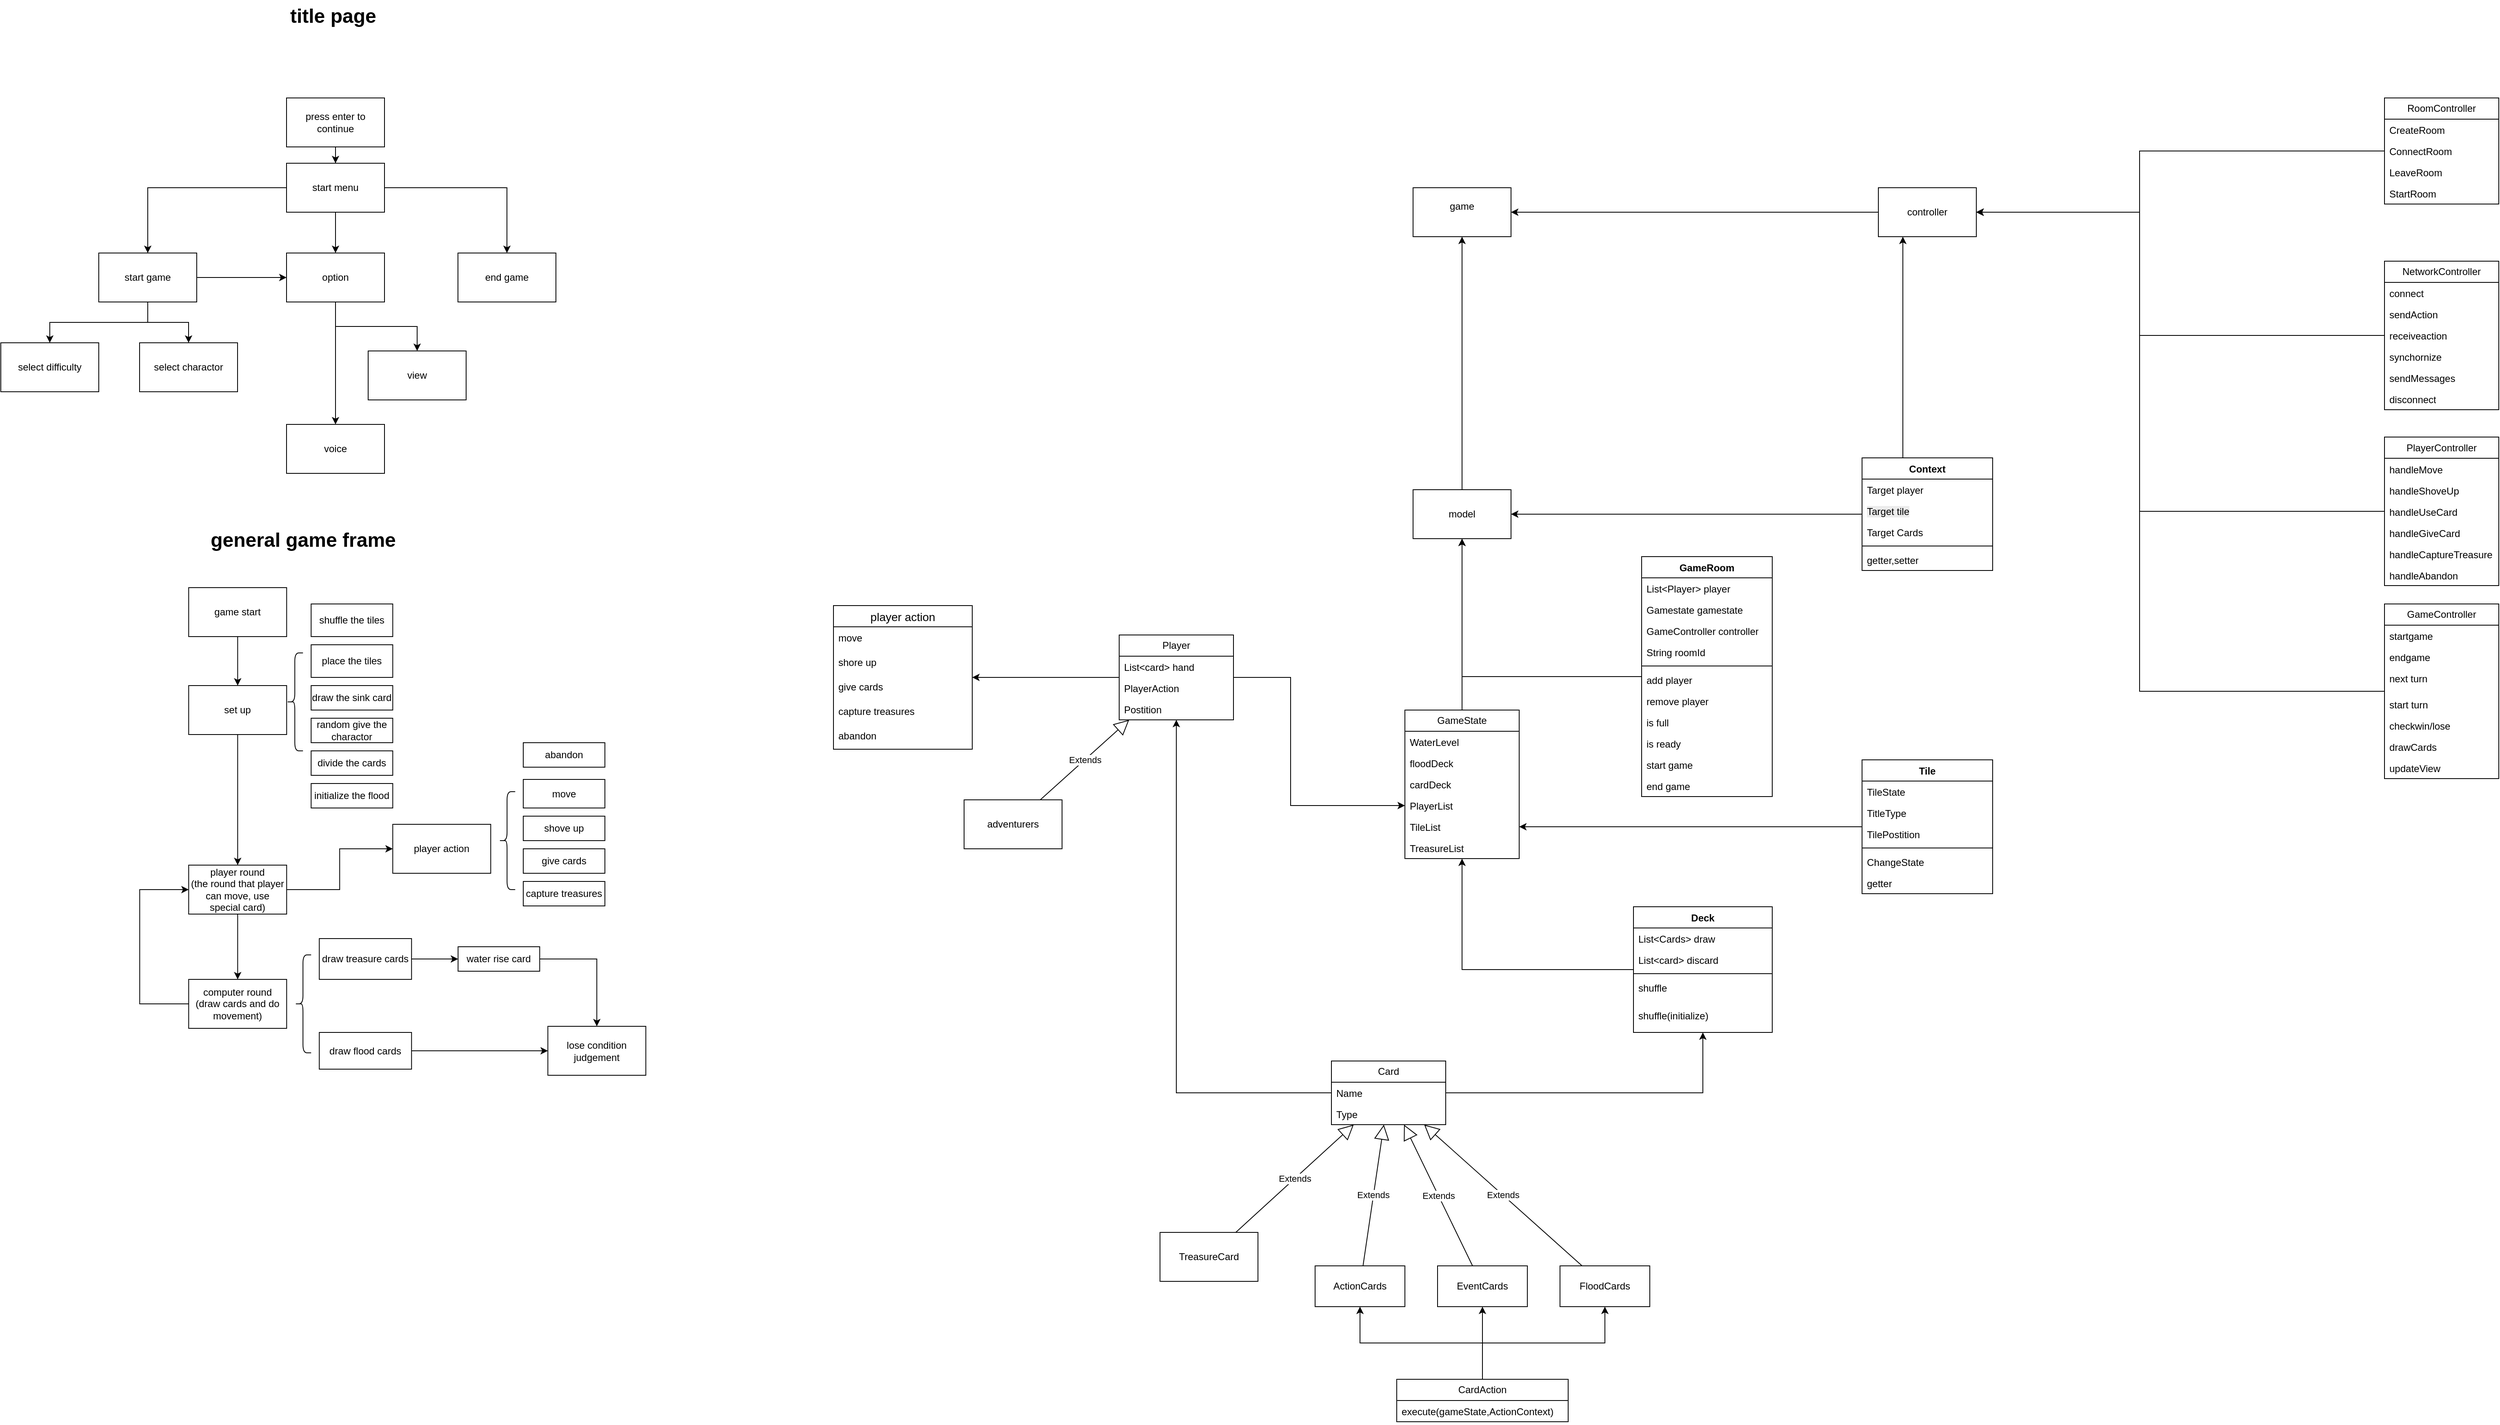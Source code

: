 <mxfile version="26.2.8">
  <diagram name="第 1 页" id="hJObz6MQkuNjEbWugFrw">
    <mxGraphModel dx="2814" dy="1773" grid="1" gridSize="10" guides="1" tooltips="1" connect="1" arrows="1" fold="1" page="1" pageScale="1" pageWidth="827" pageHeight="1169" math="0" shadow="0">
      <root>
        <mxCell id="0" />
        <mxCell id="1" parent="0" />
        <mxCell id="VjPRYB1g1QLdpqp4aKT3-9" value="" style="edgeStyle=orthogonalEdgeStyle;rounded=0;orthogonalLoop=1;jettySize=auto;html=1;" parent="1" source="VjPRYB1g1QLdpqp4aKT3-1" target="VjPRYB1g1QLdpqp4aKT3-8" edge="1">
          <mxGeometry relative="1" as="geometry" />
        </mxCell>
        <mxCell id="VjPRYB1g1QLdpqp4aKT3-1" value="model" style="rounded=0;whiteSpace=wrap;html=1;" parent="1" vertex="1">
          <mxGeometry x="400" y="-20" width="120" height="60" as="geometry" />
        </mxCell>
        <mxCell id="bTGDOJ0MJef6S4-PFqFq-64" style="edgeStyle=orthogonalEdgeStyle;rounded=0;orthogonalLoop=1;jettySize=auto;html=1;" parent="1" source="nJpi2xPGVOCgY6oC-HRX-1" target="VjPRYB1g1QLdpqp4aKT3-1" edge="1">
          <mxGeometry relative="1" as="geometry">
            <mxPoint x="460" y="205" as="sourcePoint" />
          </mxGeometry>
        </mxCell>
        <mxCell id="VjPRYB1g1QLdpqp4aKT3-8" value="&lt;div&gt;game&lt;/div&gt;&lt;div&gt;&lt;br&gt;&lt;/div&gt;" style="whiteSpace=wrap;html=1;rounded=0;" parent="1" vertex="1">
          <mxGeometry x="400" y="-390" width="120" height="60" as="geometry" />
        </mxCell>
        <mxCell id="eDjvxQ4qI4vpgXlW1Nu9-4" value="" style="edgeStyle=orthogonalEdgeStyle;rounded=0;orthogonalLoop=1;jettySize=auto;html=1;" parent="1" source="eDjvxQ4qI4vpgXlW1Nu9-2" target="eDjvxQ4qI4vpgXlW1Nu9-3" edge="1">
          <mxGeometry relative="1" as="geometry" />
        </mxCell>
        <mxCell id="eDjvxQ4qI4vpgXlW1Nu9-6" value="" style="edgeStyle=orthogonalEdgeStyle;rounded=0;orthogonalLoop=1;jettySize=auto;html=1;" parent="1" source="eDjvxQ4qI4vpgXlW1Nu9-2" target="eDjvxQ4qI4vpgXlW1Nu9-5" edge="1">
          <mxGeometry relative="1" as="geometry" />
        </mxCell>
        <mxCell id="eDjvxQ4qI4vpgXlW1Nu9-8" value="" style="edgeStyle=orthogonalEdgeStyle;rounded=0;orthogonalLoop=1;jettySize=auto;html=1;" parent="1" source="eDjvxQ4qI4vpgXlW1Nu9-2" target="eDjvxQ4qI4vpgXlW1Nu9-7" edge="1">
          <mxGeometry relative="1" as="geometry" />
        </mxCell>
        <mxCell id="eDjvxQ4qI4vpgXlW1Nu9-2" value="start menu" style="rounded=0;whiteSpace=wrap;html=1;" parent="1" vertex="1">
          <mxGeometry x="-980.0" y="-420" width="120" height="60" as="geometry" />
        </mxCell>
        <mxCell id="eDjvxQ4qI4vpgXlW1Nu9-10" value="" style="edgeStyle=orthogonalEdgeStyle;rounded=0;orthogonalLoop=1;jettySize=auto;html=1;" parent="1" source="eDjvxQ4qI4vpgXlW1Nu9-3" target="eDjvxQ4qI4vpgXlW1Nu9-9" edge="1">
          <mxGeometry relative="1" as="geometry" />
        </mxCell>
        <mxCell id="eDjvxQ4qI4vpgXlW1Nu9-12" value="" style="edgeStyle=orthogonalEdgeStyle;rounded=0;orthogonalLoop=1;jettySize=auto;html=1;" parent="1" source="eDjvxQ4qI4vpgXlW1Nu9-3" target="eDjvxQ4qI4vpgXlW1Nu9-5" edge="1">
          <mxGeometry relative="1" as="geometry" />
        </mxCell>
        <mxCell id="eDjvxQ4qI4vpgXlW1Nu9-14" value="" style="edgeStyle=orthogonalEdgeStyle;rounded=0;orthogonalLoop=1;jettySize=auto;html=1;" parent="1" source="eDjvxQ4qI4vpgXlW1Nu9-3" target="eDjvxQ4qI4vpgXlW1Nu9-13" edge="1">
          <mxGeometry relative="1" as="geometry" />
        </mxCell>
        <mxCell id="eDjvxQ4qI4vpgXlW1Nu9-3" value="start game" style="whiteSpace=wrap;html=1;rounded=0;" parent="1" vertex="1">
          <mxGeometry x="-1210" y="-310" width="120" height="60" as="geometry" />
        </mxCell>
        <mxCell id="eDjvxQ4qI4vpgXlW1Nu9-16" value="" style="edgeStyle=orthogonalEdgeStyle;rounded=0;orthogonalLoop=1;jettySize=auto;html=1;" parent="1" source="eDjvxQ4qI4vpgXlW1Nu9-5" target="eDjvxQ4qI4vpgXlW1Nu9-15" edge="1">
          <mxGeometry relative="1" as="geometry" />
        </mxCell>
        <mxCell id="eDjvxQ4qI4vpgXlW1Nu9-18" style="edgeStyle=orthogonalEdgeStyle;rounded=0;orthogonalLoop=1;jettySize=auto;html=1;" parent="1" source="eDjvxQ4qI4vpgXlW1Nu9-5" target="eDjvxQ4qI4vpgXlW1Nu9-17" edge="1">
          <mxGeometry relative="1" as="geometry" />
        </mxCell>
        <mxCell id="eDjvxQ4qI4vpgXlW1Nu9-5" value="option" style="whiteSpace=wrap;html=1;rounded=0;" parent="1" vertex="1">
          <mxGeometry x="-980.0" y="-310" width="120" height="60" as="geometry" />
        </mxCell>
        <mxCell id="eDjvxQ4qI4vpgXlW1Nu9-7" value="end game" style="whiteSpace=wrap;html=1;rounded=0;" parent="1" vertex="1">
          <mxGeometry x="-770.0" y="-310" width="120" height="60" as="geometry" />
        </mxCell>
        <mxCell id="eDjvxQ4qI4vpgXlW1Nu9-9" value="select difficulty" style="whiteSpace=wrap;html=1;rounded=0;" parent="1" vertex="1">
          <mxGeometry x="-1330" y="-200" width="120" height="60" as="geometry" />
        </mxCell>
        <mxCell id="eDjvxQ4qI4vpgXlW1Nu9-13" value="select charactor" style="whiteSpace=wrap;html=1;rounded=0;" parent="1" vertex="1">
          <mxGeometry x="-1160" y="-200" width="120" height="60" as="geometry" />
        </mxCell>
        <mxCell id="eDjvxQ4qI4vpgXlW1Nu9-15" value="view" style="whiteSpace=wrap;html=1;rounded=0;" parent="1" vertex="1">
          <mxGeometry x="-880.0" y="-190" width="120" height="60" as="geometry" />
        </mxCell>
        <mxCell id="eDjvxQ4qI4vpgXlW1Nu9-17" value="voice" style="rounded=0;whiteSpace=wrap;html=1;" parent="1" vertex="1">
          <mxGeometry x="-980.0" y="-100" width="120" height="60" as="geometry" />
        </mxCell>
        <mxCell id="eDjvxQ4qI4vpgXlW1Nu9-20" style="edgeStyle=orthogonalEdgeStyle;rounded=0;orthogonalLoop=1;jettySize=auto;html=1;" parent="1" source="eDjvxQ4qI4vpgXlW1Nu9-19" target="eDjvxQ4qI4vpgXlW1Nu9-2" edge="1">
          <mxGeometry relative="1" as="geometry" />
        </mxCell>
        <mxCell id="eDjvxQ4qI4vpgXlW1Nu9-19" value="press enter to continue" style="rounded=0;whiteSpace=wrap;html=1;" parent="1" vertex="1">
          <mxGeometry x="-980.0" y="-500" width="120" height="60" as="geometry" />
        </mxCell>
        <mxCell id="Dl-SQO9RMqr-6nA1L3A8-8" value="" style="edgeStyle=orthogonalEdgeStyle;rounded=0;orthogonalLoop=1;jettySize=auto;html=1;" parent="1" source="Dl-SQO9RMqr-6nA1L3A8-1" target="Dl-SQO9RMqr-6nA1L3A8-7" edge="1">
          <mxGeometry relative="1" as="geometry" />
        </mxCell>
        <mxCell id="Dl-SQO9RMqr-6nA1L3A8-1" value="game start" style="rounded=0;whiteSpace=wrap;html=1;" parent="1" vertex="1">
          <mxGeometry x="-1099.86" y="100" width="120" height="60" as="geometry" />
        </mxCell>
        <mxCell id="bTGDOJ0MJef6S4-PFqFq-3" value="" style="edgeStyle=orthogonalEdgeStyle;rounded=0;orthogonalLoop=1;jettySize=auto;html=1;" parent="1" source="Dl-SQO9RMqr-6nA1L3A8-7" target="bTGDOJ0MJef6S4-PFqFq-2" edge="1">
          <mxGeometry relative="1" as="geometry" />
        </mxCell>
        <mxCell id="Dl-SQO9RMqr-6nA1L3A8-7" value="set up" style="whiteSpace=wrap;html=1;rounded=0;" parent="1" vertex="1">
          <mxGeometry x="-1099.86" y="220" width="120" height="60" as="geometry" />
        </mxCell>
        <mxCell id="Dl-SQO9RMqr-6nA1L3A8-14" value="shuffle the tiles" style="rounded=0;whiteSpace=wrap;html=1;" parent="1" vertex="1">
          <mxGeometry x="-949.86" y="120" width="100" height="40" as="geometry" />
        </mxCell>
        <mxCell id="Dl-SQO9RMqr-6nA1L3A8-24" value="" style="shape=curlyBracket;whiteSpace=wrap;html=1;rounded=1;labelPosition=left;verticalLabelPosition=middle;align=right;verticalAlign=middle;" parent="1" vertex="1">
          <mxGeometry x="-979.86" y="180" width="20" height="120" as="geometry" />
        </mxCell>
        <mxCell id="Dl-SQO9RMqr-6nA1L3A8-25" value="place the tiles" style="rounded=0;whiteSpace=wrap;html=1;" parent="1" vertex="1">
          <mxGeometry x="-949.86" y="170" width="100" height="40" as="geometry" />
        </mxCell>
        <mxCell id="Dl-SQO9RMqr-6nA1L3A8-26" value="initialize the flood" style="rounded=0;whiteSpace=wrap;html=1;" parent="1" vertex="1">
          <mxGeometry x="-949.86" y="340" width="100" height="30" as="geometry" />
        </mxCell>
        <mxCell id="Dl-SQO9RMqr-6nA1L3A8-27" value="divide the cards" style="rounded=0;whiteSpace=wrap;html=1;" parent="1" vertex="1">
          <mxGeometry x="-949.86" y="300" width="100" height="30" as="geometry" />
        </mxCell>
        <mxCell id="Dl-SQO9RMqr-6nA1L3A8-28" value="draw the sink card" style="rounded=0;whiteSpace=wrap;html=1;" parent="1" vertex="1">
          <mxGeometry x="-949.86" y="220" width="100" height="30" as="geometry" />
        </mxCell>
        <mxCell id="Dl-SQO9RMqr-6nA1L3A8-30" value="random give the charactor" style="rounded=0;whiteSpace=wrap;html=1;" parent="1" vertex="1">
          <mxGeometry x="-949.86" y="260" width="100" height="30" as="geometry" />
        </mxCell>
        <mxCell id="bTGDOJ0MJef6S4-PFqFq-1" value="lose condition judgement" style="rounded=0;whiteSpace=wrap;html=1;" parent="1" vertex="1">
          <mxGeometry x="-659.86" y="637.5" width="120" height="60" as="geometry" />
        </mxCell>
        <mxCell id="bTGDOJ0MJef6S4-PFqFq-8" value="" style="edgeStyle=orthogonalEdgeStyle;rounded=0;orthogonalLoop=1;jettySize=auto;html=1;" parent="1" source="bTGDOJ0MJef6S4-PFqFq-2" target="bTGDOJ0MJef6S4-PFqFq-7" edge="1">
          <mxGeometry relative="1" as="geometry" />
        </mxCell>
        <mxCell id="bTGDOJ0MJef6S4-PFqFq-10" value="" style="edgeStyle=orthogonalEdgeStyle;rounded=0;orthogonalLoop=1;jettySize=auto;html=1;" parent="1" source="bTGDOJ0MJef6S4-PFqFq-2" target="bTGDOJ0MJef6S4-PFqFq-9" edge="1">
          <mxGeometry relative="1" as="geometry" />
        </mxCell>
        <mxCell id="bTGDOJ0MJef6S4-PFqFq-2" value="player round&lt;div&gt;(the round that player can move, use special card)&lt;/div&gt;" style="whiteSpace=wrap;html=1;rounded=0;" parent="1" vertex="1">
          <mxGeometry x="-1099.86" y="440" width="120" height="60" as="geometry" />
        </mxCell>
        <mxCell id="bTGDOJ0MJef6S4-PFqFq-7" value="player action" style="whiteSpace=wrap;html=1;rounded=0;" parent="1" vertex="1">
          <mxGeometry x="-849.86" y="390" width="120" height="60" as="geometry" />
        </mxCell>
        <mxCell id="bTGDOJ0MJef6S4-PFqFq-22" style="edgeStyle=orthogonalEdgeStyle;rounded=0;orthogonalLoop=1;jettySize=auto;html=1;entryX=0;entryY=0.5;entryDx=0;entryDy=0;" parent="1" source="bTGDOJ0MJef6S4-PFqFq-9" target="bTGDOJ0MJef6S4-PFqFq-2" edge="1">
          <mxGeometry relative="1" as="geometry">
            <Array as="points">
              <mxPoint x="-1159.86" y="610" />
              <mxPoint x="-1159.86" y="470" />
            </Array>
          </mxGeometry>
        </mxCell>
        <mxCell id="bTGDOJ0MJef6S4-PFqFq-9" value="computer round&lt;div&gt;(draw cards and do movement)&lt;/div&gt;" style="whiteSpace=wrap;html=1;rounded=0;" parent="1" vertex="1">
          <mxGeometry x="-1099.86" y="580" width="120" height="60" as="geometry" />
        </mxCell>
        <mxCell id="bTGDOJ0MJef6S4-PFqFq-13" value="" style="shape=curlyBracket;whiteSpace=wrap;html=1;rounded=1;labelPosition=left;verticalLabelPosition=middle;align=right;verticalAlign=middle;" parent="1" vertex="1">
          <mxGeometry x="-969.86" y="550" width="20" height="120" as="geometry" />
        </mxCell>
        <mxCell id="bTGDOJ0MJef6S4-PFqFq-18" style="edgeStyle=orthogonalEdgeStyle;rounded=0;orthogonalLoop=1;jettySize=auto;html=1;" parent="1" source="bTGDOJ0MJef6S4-PFqFq-14" target="bTGDOJ0MJef6S4-PFqFq-17" edge="1">
          <mxGeometry relative="1" as="geometry" />
        </mxCell>
        <mxCell id="bTGDOJ0MJef6S4-PFqFq-14" value="draw treasure cards" style="rounded=0;whiteSpace=wrap;html=1;" parent="1" vertex="1">
          <mxGeometry x="-939.86" y="530" width="113" height="50" as="geometry" />
        </mxCell>
        <mxCell id="bTGDOJ0MJef6S4-PFqFq-16" style="edgeStyle=orthogonalEdgeStyle;rounded=0;orthogonalLoop=1;jettySize=auto;html=1;" parent="1" source="bTGDOJ0MJef6S4-PFqFq-15" target="bTGDOJ0MJef6S4-PFqFq-1" edge="1">
          <mxGeometry relative="1" as="geometry" />
        </mxCell>
        <mxCell id="bTGDOJ0MJef6S4-PFqFq-15" value="draw flood cards" style="rounded=0;whiteSpace=wrap;html=1;" parent="1" vertex="1">
          <mxGeometry x="-939.86" y="645" width="113" height="45" as="geometry" />
        </mxCell>
        <mxCell id="bTGDOJ0MJef6S4-PFqFq-19" style="edgeStyle=orthogonalEdgeStyle;rounded=0;orthogonalLoop=1;jettySize=auto;html=1;" parent="1" source="bTGDOJ0MJef6S4-PFqFq-17" target="bTGDOJ0MJef6S4-PFqFq-1" edge="1">
          <mxGeometry relative="1" as="geometry" />
        </mxCell>
        <mxCell id="bTGDOJ0MJef6S4-PFqFq-17" value="water rise card" style="rounded=0;whiteSpace=wrap;html=1;" parent="1" vertex="1">
          <mxGeometry x="-769.86" y="540" width="100" height="30" as="geometry" />
        </mxCell>
        <mxCell id="bTGDOJ0MJef6S4-PFqFq-23" value="" style="shape=curlyBracket;whiteSpace=wrap;html=1;rounded=1;labelPosition=left;verticalLabelPosition=middle;align=right;verticalAlign=middle;" parent="1" vertex="1">
          <mxGeometry x="-719.86" y="350" width="20" height="120" as="geometry" />
        </mxCell>
        <mxCell id="bTGDOJ0MJef6S4-PFqFq-24" value="move" style="rounded=0;whiteSpace=wrap;html=1;" parent="1" vertex="1">
          <mxGeometry x="-690" y="335" width="100" height="35" as="geometry" />
        </mxCell>
        <mxCell id="bTGDOJ0MJef6S4-PFqFq-25" value="shove up" style="rounded=0;whiteSpace=wrap;html=1;" parent="1" vertex="1">
          <mxGeometry x="-690" y="380" width="100" height="30" as="geometry" />
        </mxCell>
        <mxCell id="bTGDOJ0MJef6S4-PFqFq-26" value="give cards" style="rounded=0;whiteSpace=wrap;html=1;" parent="1" vertex="1">
          <mxGeometry x="-690" y="420" width="100" height="30" as="geometry" />
        </mxCell>
        <mxCell id="bTGDOJ0MJef6S4-PFqFq-27" value="capture treasures" style="rounded=0;whiteSpace=wrap;html=1;" parent="1" vertex="1">
          <mxGeometry x="-690" y="460" width="100" height="30" as="geometry" />
        </mxCell>
        <mxCell id="bTGDOJ0MJef6S4-PFqFq-28" value="general game frame" style="text;strokeColor=none;fillColor=none;html=1;fontSize=24;fontStyle=1;verticalAlign=middle;align=center;" parent="1" vertex="1">
          <mxGeometry x="-1009.86" y="22" width="100" height="40" as="geometry" />
        </mxCell>
        <mxCell id="bTGDOJ0MJef6S4-PFqFq-29" value="abandon" style="rounded=0;whiteSpace=wrap;html=1;" parent="1" vertex="1">
          <mxGeometry x="-690" y="290" width="100" height="30" as="geometry" />
        </mxCell>
        <mxCell id="bTGDOJ0MJef6S4-PFqFq-36" value="player action" style="swimlane;fontStyle=0;childLayout=stackLayout;horizontal=1;startSize=26;horizontalStack=0;resizeParent=1;resizeParentMax=0;resizeLast=0;collapsible=1;marginBottom=0;align=center;fontSize=14;" parent="1" vertex="1">
          <mxGeometry x="-310" y="122" width="170" height="176" as="geometry" />
        </mxCell>
        <mxCell id="bTGDOJ0MJef6S4-PFqFq-37" value="move" style="text;strokeColor=none;fillColor=none;spacingLeft=4;spacingRight=4;overflow=hidden;rotatable=0;points=[[0,0.5],[1,0.5]];portConstraint=eastwest;fontSize=12;whiteSpace=wrap;html=1;" parent="bTGDOJ0MJef6S4-PFqFq-36" vertex="1">
          <mxGeometry y="26" width="170" height="30" as="geometry" />
        </mxCell>
        <mxCell id="bTGDOJ0MJef6S4-PFqFq-38" value="shore up" style="text;strokeColor=none;fillColor=none;spacingLeft=4;spacingRight=4;overflow=hidden;rotatable=0;points=[[0,0.5],[1,0.5]];portConstraint=eastwest;fontSize=12;whiteSpace=wrap;html=1;" parent="bTGDOJ0MJef6S4-PFqFq-36" vertex="1">
          <mxGeometry y="56" width="170" height="30" as="geometry" />
        </mxCell>
        <mxCell id="bTGDOJ0MJef6S4-PFqFq-39" value="give cards" style="text;strokeColor=none;fillColor=none;spacingLeft=4;spacingRight=4;overflow=hidden;rotatable=0;points=[[0,0.5],[1,0.5]];portConstraint=eastwest;fontSize=12;whiteSpace=wrap;html=1;" parent="bTGDOJ0MJef6S4-PFqFq-36" vertex="1">
          <mxGeometry y="86" width="170" height="30" as="geometry" />
        </mxCell>
        <mxCell id="bTGDOJ0MJef6S4-PFqFq-44" value="capture treasures" style="text;strokeColor=none;fillColor=none;spacingLeft=4;spacingRight=4;overflow=hidden;rotatable=0;points=[[0,0.5],[1,0.5]];portConstraint=eastwest;fontSize=12;whiteSpace=wrap;html=1;" parent="bTGDOJ0MJef6S4-PFqFq-36" vertex="1">
          <mxGeometry y="116" width="170" height="30" as="geometry" />
        </mxCell>
        <mxCell id="bTGDOJ0MJef6S4-PFqFq-45" value="abandon" style="text;strokeColor=none;fillColor=none;spacingLeft=4;spacingRight=4;overflow=hidden;rotatable=0;points=[[0,0.5],[1,0.5]];portConstraint=eastwest;fontSize=12;whiteSpace=wrap;html=1;" parent="bTGDOJ0MJef6S4-PFqFq-36" vertex="1">
          <mxGeometry y="146" width="170" height="30" as="geometry" />
        </mxCell>
        <mxCell id="bTGDOJ0MJef6S4-PFqFq-46" value="adventurers" style="whiteSpace=wrap;html=1;rounded=0;" parent="1" vertex="1">
          <mxGeometry x="-150" y="360" width="120" height="60" as="geometry" />
        </mxCell>
        <mxCell id="bTGDOJ0MJef6S4-PFqFq-50" value="title page&amp;nbsp;" style="text;strokeColor=none;fillColor=none;html=1;fontSize=24;fontStyle=1;verticalAlign=middle;align=center;" parent="1" vertex="1">
          <mxGeometry x="-970.0" y="-620" width="100" height="40" as="geometry" />
        </mxCell>
        <mxCell id="bTGDOJ0MJef6S4-PFqFq-56" value="Extends" style="endArrow=block;endSize=16;endFill=0;html=1;rounded=0;" parent="1" source="bTGDOJ0MJef6S4-PFqFq-46" target="nJpi2xPGVOCgY6oC-HRX-24" edge="1">
          <mxGeometry width="160" relative="1" as="geometry">
            <mxPoint x="160" y="550" as="sourcePoint" />
            <mxPoint x="85" y="240" as="targetPoint" />
          </mxGeometry>
        </mxCell>
        <mxCell id="bTGDOJ0MJef6S4-PFqFq-66" style="edgeStyle=orthogonalEdgeStyle;rounded=0;orthogonalLoop=1;jettySize=auto;html=1;" parent="1" source="nJpi2xPGVOCgY6oC-HRX-28" target="nJpi2xPGVOCgY6oC-HRX-10" edge="1">
          <mxGeometry relative="1" as="geometry">
            <mxPoint x="490" y="600" as="sourcePoint" />
            <mxPoint x="820" y="440" as="targetPoint" />
          </mxGeometry>
        </mxCell>
        <mxCell id="nJpi2xPGVOCgY6oC-HRX-16" style="edgeStyle=orthogonalEdgeStyle;rounded=0;orthogonalLoop=1;jettySize=auto;html=1;" parent="1" source="nJpi2xPGVOCgY6oC-HRX-28" target="nJpi2xPGVOCgY6oC-HRX-24" edge="1">
          <mxGeometry relative="1" as="geometry">
            <mxPoint x="370" y="600" as="sourcePoint" />
            <mxPoint x="120.053" y="240" as="targetPoint" />
          </mxGeometry>
        </mxCell>
        <mxCell id="bTGDOJ0MJef6S4-PFqFq-67" value="TreasureCard" style="rounded=0;whiteSpace=wrap;html=1;" parent="1" vertex="1">
          <mxGeometry x="90" y="890" width="120" height="60" as="geometry" />
        </mxCell>
        <mxCell id="bTGDOJ0MJef6S4-PFqFq-70" value="Extends" style="endArrow=block;endSize=16;endFill=0;html=1;rounded=0;" parent="1" source="bTGDOJ0MJef6S4-PFqFq-67" target="nJpi2xPGVOCgY6oC-HRX-28" edge="1">
          <mxGeometry width="160" relative="1" as="geometry">
            <mxPoint x="455" y="886.5" as="sourcePoint" />
            <mxPoint x="370" y="774" as="targetPoint" />
          </mxGeometry>
        </mxCell>
        <mxCell id="bTGDOJ0MJef6S4-PFqFq-88" style="edgeStyle=orthogonalEdgeStyle;rounded=0;orthogonalLoop=1;jettySize=auto;html=1;" parent="1" source="nJpi2xPGVOCgY6oC-HRX-24" target="bTGDOJ0MJef6S4-PFqFq-36" edge="1">
          <mxGeometry relative="1" as="geometry">
            <mxPoint x="60" y="210" as="sourcePoint" />
          </mxGeometry>
        </mxCell>
        <mxCell id="nJpi2xPGVOCgY6oC-HRX-1" value="GameState" style="swimlane;fontStyle=0;childLayout=stackLayout;horizontal=1;startSize=26;fillColor=none;horizontalStack=0;resizeParent=1;resizeParentMax=0;resizeLast=0;collapsible=1;marginBottom=0;whiteSpace=wrap;html=1;" parent="1" vertex="1">
          <mxGeometry x="390" y="250" width="140" height="182" as="geometry" />
        </mxCell>
        <mxCell id="nJpi2xPGVOCgY6oC-HRX-2" value="WaterLevel" style="text;strokeColor=none;fillColor=none;align=left;verticalAlign=top;spacingLeft=4;spacingRight=4;overflow=hidden;rotatable=0;points=[[0,0.5],[1,0.5]];portConstraint=eastwest;whiteSpace=wrap;html=1;" parent="nJpi2xPGVOCgY6oC-HRX-1" vertex="1">
          <mxGeometry y="26" width="140" height="26" as="geometry" />
        </mxCell>
        <mxCell id="nJpi2xPGVOCgY6oC-HRX-3" value="floodDeck" style="text;strokeColor=none;fillColor=none;align=left;verticalAlign=top;spacingLeft=4;spacingRight=4;overflow=hidden;rotatable=0;points=[[0,0.5],[1,0.5]];portConstraint=eastwest;whiteSpace=wrap;html=1;" parent="nJpi2xPGVOCgY6oC-HRX-1" vertex="1">
          <mxGeometry y="52" width="140" height="26" as="geometry" />
        </mxCell>
        <mxCell id="nJpi2xPGVOCgY6oC-HRX-4" value="cardDeck" style="text;strokeColor=none;fillColor=none;align=left;verticalAlign=top;spacingLeft=4;spacingRight=4;overflow=hidden;rotatable=0;points=[[0,0.5],[1,0.5]];portConstraint=eastwest;whiteSpace=wrap;html=1;" parent="nJpi2xPGVOCgY6oC-HRX-1" vertex="1">
          <mxGeometry y="78" width="140" height="26" as="geometry" />
        </mxCell>
        <mxCell id="nJpi2xPGVOCgY6oC-HRX-5" value="PlayerList" style="text;strokeColor=none;fillColor=none;align=left;verticalAlign=top;spacingLeft=4;spacingRight=4;overflow=hidden;rotatable=0;points=[[0,0.5],[1,0.5]];portConstraint=eastwest;whiteSpace=wrap;html=1;" parent="nJpi2xPGVOCgY6oC-HRX-1" vertex="1">
          <mxGeometry y="104" width="140" height="26" as="geometry" />
        </mxCell>
        <mxCell id="nJpi2xPGVOCgY6oC-HRX-6" value="TileList" style="text;strokeColor=none;fillColor=none;align=left;verticalAlign=top;spacingLeft=4;spacingRight=4;overflow=hidden;rotatable=0;points=[[0,0.5],[1,0.5]];portConstraint=eastwest;whiteSpace=wrap;html=1;" parent="nJpi2xPGVOCgY6oC-HRX-1" vertex="1">
          <mxGeometry y="130" width="140" height="26" as="geometry" />
        </mxCell>
        <mxCell id="nJpi2xPGVOCgY6oC-HRX-7" value="TreasureList" style="text;strokeColor=none;fillColor=none;align=left;verticalAlign=top;spacingLeft=4;spacingRight=4;overflow=hidden;rotatable=0;points=[[0,0.5],[1,0.5]];portConstraint=eastwest;whiteSpace=wrap;html=1;" parent="nJpi2xPGVOCgY6oC-HRX-1" vertex="1">
          <mxGeometry y="156" width="140" height="26" as="geometry" />
        </mxCell>
        <mxCell id="nJpi2xPGVOCgY6oC-HRX-48" style="edgeStyle=orthogonalEdgeStyle;rounded=0;orthogonalLoop=1;jettySize=auto;html=1;" parent="1" source="nJpi2xPGVOCgY6oC-HRX-10" target="nJpi2xPGVOCgY6oC-HRX-1" edge="1">
          <mxGeometry relative="1" as="geometry" />
        </mxCell>
        <mxCell id="nJpi2xPGVOCgY6oC-HRX-10" value="Deck" style="swimlane;fontStyle=1;align=center;verticalAlign=top;childLayout=stackLayout;horizontal=1;startSize=26;horizontalStack=0;resizeParent=1;resizeParentMax=0;resizeLast=0;collapsible=1;marginBottom=0;whiteSpace=wrap;html=1;" parent="1" vertex="1">
          <mxGeometry x="670" y="491" width="170" height="154" as="geometry" />
        </mxCell>
        <mxCell id="nJpi2xPGVOCgY6oC-HRX-11" value="List&amp;lt;Cards&amp;gt; draw" style="text;strokeColor=none;fillColor=none;align=left;verticalAlign=top;spacingLeft=4;spacingRight=4;overflow=hidden;rotatable=0;points=[[0,0.5],[1,0.5]];portConstraint=eastwest;whiteSpace=wrap;html=1;" parent="nJpi2xPGVOCgY6oC-HRX-10" vertex="1">
          <mxGeometry y="26" width="170" height="26" as="geometry" />
        </mxCell>
        <mxCell id="nJpi2xPGVOCgY6oC-HRX-14" value="List&amp;lt;card&amp;gt; discard" style="text;strokeColor=none;fillColor=none;align=left;verticalAlign=top;spacingLeft=4;spacingRight=4;overflow=hidden;rotatable=0;points=[[0,0.5],[1,0.5]];portConstraint=eastwest;whiteSpace=wrap;html=1;" parent="nJpi2xPGVOCgY6oC-HRX-10" vertex="1">
          <mxGeometry y="52" width="170" height="26" as="geometry" />
        </mxCell>
        <mxCell id="nJpi2xPGVOCgY6oC-HRX-12" value="" style="line;strokeWidth=1;fillColor=none;align=left;verticalAlign=middle;spacingTop=-1;spacingLeft=3;spacingRight=3;rotatable=0;labelPosition=right;points=[];portConstraint=eastwest;strokeColor=inherit;" parent="nJpi2xPGVOCgY6oC-HRX-10" vertex="1">
          <mxGeometry y="78" width="170" height="8" as="geometry" />
        </mxCell>
        <mxCell id="nJpi2xPGVOCgY6oC-HRX-13" value="shuffle" style="text;strokeColor=none;fillColor=none;align=left;verticalAlign=top;spacingLeft=4;spacingRight=4;overflow=hidden;rotatable=0;points=[[0,0.5],[1,0.5]];portConstraint=eastwest;whiteSpace=wrap;html=1;" parent="nJpi2xPGVOCgY6oC-HRX-10" vertex="1">
          <mxGeometry y="86" width="170" height="34" as="geometry" />
        </mxCell>
        <mxCell id="nJpi2xPGVOCgY6oC-HRX-15" value="shuffle(initialize)" style="text;strokeColor=none;fillColor=none;align=left;verticalAlign=top;spacingLeft=4;spacingRight=4;overflow=hidden;rotatable=0;points=[[0,0.5],[1,0.5]];portConstraint=eastwest;whiteSpace=wrap;html=1;" parent="nJpi2xPGVOCgY6oC-HRX-10" vertex="1">
          <mxGeometry y="120" width="170" height="34" as="geometry" />
        </mxCell>
        <mxCell id="nJpi2xPGVOCgY6oC-HRX-51" style="edgeStyle=orthogonalEdgeStyle;rounded=0;orthogonalLoop=1;jettySize=auto;html=1;entryX=0;entryY=0.5;entryDx=0;entryDy=0;" parent="1" source="nJpi2xPGVOCgY6oC-HRX-24" target="nJpi2xPGVOCgY6oC-HRX-5" edge="1">
          <mxGeometry relative="1" as="geometry">
            <Array as="points">
              <mxPoint x="250" y="210" />
              <mxPoint x="250" y="367" />
            </Array>
          </mxGeometry>
        </mxCell>
        <mxCell id="nJpi2xPGVOCgY6oC-HRX-24" value="Player" style="swimlane;fontStyle=0;childLayout=stackLayout;horizontal=1;startSize=26;fillColor=none;horizontalStack=0;resizeParent=1;resizeParentMax=0;resizeLast=0;collapsible=1;marginBottom=0;whiteSpace=wrap;html=1;" parent="1" vertex="1">
          <mxGeometry x="40" y="158" width="140" height="104" as="geometry" />
        </mxCell>
        <mxCell id="nJpi2xPGVOCgY6oC-HRX-25" value="List&amp;lt;card&amp;gt; hand" style="text;strokeColor=none;fillColor=none;align=left;verticalAlign=top;spacingLeft=4;spacingRight=4;overflow=hidden;rotatable=0;points=[[0,0.5],[1,0.5]];portConstraint=eastwest;whiteSpace=wrap;html=1;" parent="nJpi2xPGVOCgY6oC-HRX-24" vertex="1">
          <mxGeometry y="26" width="140" height="26" as="geometry" />
        </mxCell>
        <mxCell id="nJpi2xPGVOCgY6oC-HRX-26" value="PlayerAction" style="text;strokeColor=none;fillColor=none;align=left;verticalAlign=top;spacingLeft=4;spacingRight=4;overflow=hidden;rotatable=0;points=[[0,0.5],[1,0.5]];portConstraint=eastwest;whiteSpace=wrap;html=1;" parent="nJpi2xPGVOCgY6oC-HRX-24" vertex="1">
          <mxGeometry y="52" width="140" height="26" as="geometry" />
        </mxCell>
        <mxCell id="nJpi2xPGVOCgY6oC-HRX-27" value="Postition" style="text;strokeColor=none;fillColor=none;align=left;verticalAlign=top;spacingLeft=4;spacingRight=4;overflow=hidden;rotatable=0;points=[[0,0.5],[1,0.5]];portConstraint=eastwest;whiteSpace=wrap;html=1;" parent="nJpi2xPGVOCgY6oC-HRX-24" vertex="1">
          <mxGeometry y="78" width="140" height="26" as="geometry" />
        </mxCell>
        <mxCell id="nJpi2xPGVOCgY6oC-HRX-28" value="Card" style="swimlane;fontStyle=0;childLayout=stackLayout;horizontal=1;startSize=26;fillColor=none;horizontalStack=0;resizeParent=1;resizeParentMax=0;resizeLast=0;collapsible=1;marginBottom=0;whiteSpace=wrap;html=1;" parent="1" vertex="1">
          <mxGeometry x="300" y="680" width="140" height="78" as="geometry" />
        </mxCell>
        <mxCell id="nJpi2xPGVOCgY6oC-HRX-29" value="Name" style="text;strokeColor=none;fillColor=none;align=left;verticalAlign=top;spacingLeft=4;spacingRight=4;overflow=hidden;rotatable=0;points=[[0,0.5],[1,0.5]];portConstraint=eastwest;whiteSpace=wrap;html=1;" parent="nJpi2xPGVOCgY6oC-HRX-28" vertex="1">
          <mxGeometry y="26" width="140" height="26" as="geometry" />
        </mxCell>
        <mxCell id="nJpi2xPGVOCgY6oC-HRX-30" value="Type" style="text;strokeColor=none;fillColor=none;align=left;verticalAlign=top;spacingLeft=4;spacingRight=4;overflow=hidden;rotatable=0;points=[[0,0.5],[1,0.5]];portConstraint=eastwest;whiteSpace=wrap;html=1;" parent="nJpi2xPGVOCgY6oC-HRX-28" vertex="1">
          <mxGeometry y="52" width="140" height="26" as="geometry" />
        </mxCell>
        <mxCell id="nJpi2xPGVOCgY6oC-HRX-32" value="ActionCards" style="html=1;whiteSpace=wrap;" parent="1" vertex="1">
          <mxGeometry x="280" y="931" width="110" height="50" as="geometry" />
        </mxCell>
        <mxCell id="nJpi2xPGVOCgY6oC-HRX-33" value="EventCards" style="html=1;whiteSpace=wrap;" parent="1" vertex="1">
          <mxGeometry x="430" y="931" width="110" height="50" as="geometry" />
        </mxCell>
        <mxCell id="nJpi2xPGVOCgY6oC-HRX-34" value="FloodCards" style="html=1;whiteSpace=wrap;" parent="1" vertex="1">
          <mxGeometry x="580" y="931" width="110" height="50" as="geometry" />
        </mxCell>
        <mxCell id="nJpi2xPGVOCgY6oC-HRX-35" value="Extends" style="endArrow=block;endSize=16;endFill=0;html=1;rounded=0;" parent="1" source="nJpi2xPGVOCgY6oC-HRX-32" target="nJpi2xPGVOCgY6oC-HRX-28" edge="1">
          <mxGeometry width="160" relative="1" as="geometry">
            <mxPoint x="-150" y="874" as="sourcePoint" />
            <mxPoint x="10" y="874" as="targetPoint" />
          </mxGeometry>
        </mxCell>
        <mxCell id="nJpi2xPGVOCgY6oC-HRX-36" value="Extends" style="endArrow=block;endSize=16;endFill=0;html=1;rounded=0;" parent="1" source="nJpi2xPGVOCgY6oC-HRX-33" target="nJpi2xPGVOCgY6oC-HRX-28" edge="1">
          <mxGeometry width="160" relative="1" as="geometry">
            <mxPoint x="340" y="824" as="sourcePoint" />
            <mxPoint x="500" y="824" as="targetPoint" />
          </mxGeometry>
        </mxCell>
        <mxCell id="nJpi2xPGVOCgY6oC-HRX-37" value="Extends" style="endArrow=block;endSize=16;endFill=0;html=1;rounded=0;" parent="1" source="nJpi2xPGVOCgY6oC-HRX-34" target="nJpi2xPGVOCgY6oC-HRX-28" edge="1">
          <mxGeometry width="160" relative="1" as="geometry">
            <mxPoint x="350" y="834" as="sourcePoint" />
            <mxPoint x="510" y="834" as="targetPoint" />
          </mxGeometry>
        </mxCell>
        <mxCell id="nJpi2xPGVOCgY6oC-HRX-50" style="edgeStyle=orthogonalEdgeStyle;rounded=0;orthogonalLoop=1;jettySize=auto;html=1;" parent="1" source="nJpi2xPGVOCgY6oC-HRX-38" target="nJpi2xPGVOCgY6oC-HRX-6" edge="1">
          <mxGeometry relative="1" as="geometry" />
        </mxCell>
        <mxCell id="nJpi2xPGVOCgY6oC-HRX-38" value="Tile" style="swimlane;fontStyle=1;align=center;verticalAlign=top;childLayout=stackLayout;horizontal=1;startSize=26;horizontalStack=0;resizeParent=1;resizeParentMax=0;resizeLast=0;collapsible=1;marginBottom=0;whiteSpace=wrap;html=1;" parent="1" vertex="1">
          <mxGeometry x="950" y="311" width="160" height="164" as="geometry" />
        </mxCell>
        <mxCell id="nJpi2xPGVOCgY6oC-HRX-39" value="TileState" style="text;strokeColor=none;fillColor=none;align=left;verticalAlign=top;spacingLeft=4;spacingRight=4;overflow=hidden;rotatable=0;points=[[0,0.5],[1,0.5]];portConstraint=eastwest;whiteSpace=wrap;html=1;" parent="nJpi2xPGVOCgY6oC-HRX-38" vertex="1">
          <mxGeometry y="26" width="160" height="26" as="geometry" />
        </mxCell>
        <mxCell id="nJpi2xPGVOCgY6oC-HRX-43" value="TitleType" style="text;strokeColor=none;fillColor=none;align=left;verticalAlign=top;spacingLeft=4;spacingRight=4;overflow=hidden;rotatable=0;points=[[0,0.5],[1,0.5]];portConstraint=eastwest;whiteSpace=wrap;html=1;" parent="nJpi2xPGVOCgY6oC-HRX-38" vertex="1">
          <mxGeometry y="52" width="160" height="26" as="geometry" />
        </mxCell>
        <mxCell id="nJpi2xPGVOCgY6oC-HRX-45" value="TilePostition" style="text;strokeColor=none;fillColor=none;align=left;verticalAlign=top;spacingLeft=4;spacingRight=4;overflow=hidden;rotatable=0;points=[[0,0.5],[1,0.5]];portConstraint=eastwest;whiteSpace=wrap;html=1;" parent="nJpi2xPGVOCgY6oC-HRX-38" vertex="1">
          <mxGeometry y="78" width="160" height="26" as="geometry" />
        </mxCell>
        <mxCell id="nJpi2xPGVOCgY6oC-HRX-40" value="" style="line;strokeWidth=1;fillColor=none;align=left;verticalAlign=middle;spacingTop=-1;spacingLeft=3;spacingRight=3;rotatable=0;labelPosition=right;points=[];portConstraint=eastwest;strokeColor=inherit;" parent="nJpi2xPGVOCgY6oC-HRX-38" vertex="1">
          <mxGeometry y="104" width="160" height="8" as="geometry" />
        </mxCell>
        <mxCell id="nJpi2xPGVOCgY6oC-HRX-42" value="ChangeState" style="text;strokeColor=none;fillColor=none;align=left;verticalAlign=top;spacingLeft=4;spacingRight=4;overflow=hidden;rotatable=0;points=[[0,0.5],[1,0.5]];portConstraint=eastwest;whiteSpace=wrap;html=1;" parent="nJpi2xPGVOCgY6oC-HRX-38" vertex="1">
          <mxGeometry y="112" width="160" height="26" as="geometry" />
        </mxCell>
        <mxCell id="nJpi2xPGVOCgY6oC-HRX-44" value="getter" style="text;strokeColor=none;fillColor=none;align=left;verticalAlign=top;spacingLeft=4;spacingRight=4;overflow=hidden;rotatable=0;points=[[0,0.5],[1,0.5]];portConstraint=eastwest;whiteSpace=wrap;html=1;" parent="nJpi2xPGVOCgY6oC-HRX-38" vertex="1">
          <mxGeometry y="138" width="160" height="26" as="geometry" />
        </mxCell>
        <mxCell id="nJpi2xPGVOCgY6oC-HRX-56" style="edgeStyle=orthogonalEdgeStyle;rounded=0;orthogonalLoop=1;jettySize=auto;html=1;entryX=1;entryY=0.5;entryDx=0;entryDy=0;" parent="1" source="nJpi2xPGVOCgY6oC-HRX-52" target="VjPRYB1g1QLdpqp4aKT3-1" edge="1">
          <mxGeometry relative="1" as="geometry" />
        </mxCell>
        <mxCell id="G3EG_MgT0G8BLhAlCZSb-3" style="edgeStyle=orthogonalEdgeStyle;rounded=0;orthogonalLoop=1;jettySize=auto;html=1;" parent="1" source="nJpi2xPGVOCgY6oC-HRX-52" target="G3EG_MgT0G8BLhAlCZSb-1" edge="1">
          <mxGeometry relative="1" as="geometry">
            <Array as="points">
              <mxPoint x="1000" y="-190" />
              <mxPoint x="1000" y="-190" />
            </Array>
          </mxGeometry>
        </mxCell>
        <mxCell id="nJpi2xPGVOCgY6oC-HRX-52" value="Context" style="swimlane;fontStyle=1;align=center;verticalAlign=top;childLayout=stackLayout;horizontal=1;startSize=26;horizontalStack=0;resizeParent=1;resizeParentMax=0;resizeLast=0;collapsible=1;marginBottom=0;whiteSpace=wrap;html=1;" parent="1" vertex="1">
          <mxGeometry x="950" y="-59" width="160" height="138" as="geometry" />
        </mxCell>
        <mxCell id="nJpi2xPGVOCgY6oC-HRX-53" value="Target player" style="text;strokeColor=none;fillColor=none;align=left;verticalAlign=top;spacingLeft=4;spacingRight=4;overflow=hidden;rotatable=0;points=[[0,0.5],[1,0.5]];portConstraint=eastwest;whiteSpace=wrap;html=1;" parent="nJpi2xPGVOCgY6oC-HRX-52" vertex="1">
          <mxGeometry y="26" width="160" height="26" as="geometry" />
        </mxCell>
        <mxCell id="nJpi2xPGVOCgY6oC-HRX-57" value="&lt;meta charset=&quot;utf-8&quot;&gt;&lt;span style=&quot;color: rgb(0, 0, 0); font-family: Helvetica; font-size: 12px; font-style: normal; font-variant-ligatures: normal; font-variant-caps: normal; font-weight: 400; letter-spacing: normal; orphans: 2; text-align: left; text-indent: 0px; text-transform: none; widows: 2; word-spacing: 0px; -webkit-text-stroke-width: 0px; white-space: normal; background-color: rgb(236, 236, 236); text-decoration-thickness: initial; text-decoration-style: initial; text-decoration-color: initial; display: inline !important; float: none;&quot;&gt;Target tile&lt;/span&gt;" style="text;strokeColor=none;fillColor=none;align=left;verticalAlign=top;spacingLeft=4;spacingRight=4;overflow=hidden;rotatable=0;points=[[0,0.5],[1,0.5]];portConstraint=eastwest;whiteSpace=wrap;html=1;" parent="nJpi2xPGVOCgY6oC-HRX-52" vertex="1">
          <mxGeometry y="52" width="160" height="26" as="geometry" />
        </mxCell>
        <mxCell id="nJpi2xPGVOCgY6oC-HRX-60" value="Target Cards" style="text;strokeColor=none;fillColor=none;align=left;verticalAlign=top;spacingLeft=4;spacingRight=4;overflow=hidden;rotatable=0;points=[[0,0.5],[1,0.5]];portConstraint=eastwest;whiteSpace=wrap;html=1;" parent="nJpi2xPGVOCgY6oC-HRX-52" vertex="1">
          <mxGeometry y="78" width="160" height="26" as="geometry" />
        </mxCell>
        <mxCell id="nJpi2xPGVOCgY6oC-HRX-54" value="" style="line;strokeWidth=1;fillColor=none;align=left;verticalAlign=middle;spacingTop=-1;spacingLeft=3;spacingRight=3;rotatable=0;labelPosition=right;points=[];portConstraint=eastwest;strokeColor=inherit;" parent="nJpi2xPGVOCgY6oC-HRX-52" vertex="1">
          <mxGeometry y="104" width="160" height="8" as="geometry" />
        </mxCell>
        <mxCell id="nJpi2xPGVOCgY6oC-HRX-55" value="getter,setter" style="text;strokeColor=none;fillColor=none;align=left;verticalAlign=top;spacingLeft=4;spacingRight=4;overflow=hidden;rotatable=0;points=[[0,0.5],[1,0.5]];portConstraint=eastwest;whiteSpace=wrap;html=1;" parent="nJpi2xPGVOCgY6oC-HRX-52" vertex="1">
          <mxGeometry y="112" width="160" height="26" as="geometry" />
        </mxCell>
        <mxCell id="G3EG_MgT0G8BLhAlCZSb-2" style="edgeStyle=orthogonalEdgeStyle;rounded=0;orthogonalLoop=1;jettySize=auto;html=1;" parent="1" source="G3EG_MgT0G8BLhAlCZSb-1" target="VjPRYB1g1QLdpqp4aKT3-8" edge="1">
          <mxGeometry relative="1" as="geometry" />
        </mxCell>
        <mxCell id="G3EG_MgT0G8BLhAlCZSb-1" value="controller" style="rounded=0;whiteSpace=wrap;html=1;" parent="1" vertex="1">
          <mxGeometry x="970" y="-390" width="120" height="60" as="geometry" />
        </mxCell>
        <mxCell id="G3EG_MgT0G8BLhAlCZSb-5" style="edgeStyle=orthogonalEdgeStyle;rounded=0;orthogonalLoop=1;jettySize=auto;html=1;" parent="1" source="G3EG_MgT0G8BLhAlCZSb-6" target="G3EG_MgT0G8BLhAlCZSb-1" edge="1">
          <mxGeometry relative="1" as="geometry">
            <mxPoint x="1320" y="-360" as="sourcePoint" />
            <Array as="points">
              <mxPoint x="1290" y="7" />
              <mxPoint x="1290" y="-360" />
            </Array>
          </mxGeometry>
        </mxCell>
        <mxCell id="G3EG_MgT0G8BLhAlCZSb-6" value="PlayerController" style="swimlane;fontStyle=0;childLayout=stackLayout;horizontal=1;startSize=26;fillColor=none;horizontalStack=0;resizeParent=1;resizeParentMax=0;resizeLast=0;collapsible=1;marginBottom=0;whiteSpace=wrap;html=1;" parent="1" vertex="1">
          <mxGeometry x="1590" y="-84.5" width="140" height="182" as="geometry" />
        </mxCell>
        <mxCell id="G3EG_MgT0G8BLhAlCZSb-7" value="handleMove" style="text;strokeColor=none;fillColor=none;align=left;verticalAlign=top;spacingLeft=4;spacingRight=4;overflow=hidden;rotatable=0;points=[[0,0.5],[1,0.5]];portConstraint=eastwest;whiteSpace=wrap;html=1;" parent="G3EG_MgT0G8BLhAlCZSb-6" vertex="1">
          <mxGeometry y="26" width="140" height="26" as="geometry" />
        </mxCell>
        <mxCell id="G3EG_MgT0G8BLhAlCZSb-8" value="handleShoveUp" style="text;strokeColor=none;fillColor=none;align=left;verticalAlign=top;spacingLeft=4;spacingRight=4;overflow=hidden;rotatable=0;points=[[0,0.5],[1,0.5]];portConstraint=eastwest;whiteSpace=wrap;html=1;" parent="G3EG_MgT0G8BLhAlCZSb-6" vertex="1">
          <mxGeometry y="52" width="140" height="26" as="geometry" />
        </mxCell>
        <mxCell id="G3EG_MgT0G8BLhAlCZSb-9" value="handleUseCard" style="text;strokeColor=none;fillColor=none;align=left;verticalAlign=top;spacingLeft=4;spacingRight=4;overflow=hidden;rotatable=0;points=[[0,0.5],[1,0.5]];portConstraint=eastwest;whiteSpace=wrap;html=1;" parent="G3EG_MgT0G8BLhAlCZSb-6" vertex="1">
          <mxGeometry y="78" width="140" height="26" as="geometry" />
        </mxCell>
        <mxCell id="G3EG_MgT0G8BLhAlCZSb-10" value="handleGiveCard" style="text;strokeColor=none;fillColor=none;align=left;verticalAlign=top;spacingLeft=4;spacingRight=4;overflow=hidden;rotatable=0;points=[[0,0.5],[1,0.5]];portConstraint=eastwest;whiteSpace=wrap;html=1;" parent="G3EG_MgT0G8BLhAlCZSb-6" vertex="1">
          <mxGeometry y="104" width="140" height="26" as="geometry" />
        </mxCell>
        <mxCell id="G3EG_MgT0G8BLhAlCZSb-12" value="handleCaptureTreasure" style="text;strokeColor=none;fillColor=none;align=left;verticalAlign=top;spacingLeft=4;spacingRight=4;overflow=hidden;rotatable=0;points=[[0,0.5],[1,0.5]];portConstraint=eastwest;whiteSpace=wrap;html=1;" parent="G3EG_MgT0G8BLhAlCZSb-6" vertex="1">
          <mxGeometry y="130" width="140" height="26" as="geometry" />
        </mxCell>
        <mxCell id="G3EG_MgT0G8BLhAlCZSb-11" value="handleAbandon" style="text;strokeColor=none;fillColor=none;align=left;verticalAlign=top;spacingLeft=4;spacingRight=4;overflow=hidden;rotatable=0;points=[[0,0.5],[1,0.5]];portConstraint=eastwest;whiteSpace=wrap;html=1;" parent="G3EG_MgT0G8BLhAlCZSb-6" vertex="1">
          <mxGeometry y="156" width="140" height="26" as="geometry" />
        </mxCell>
        <mxCell id="dg_lDasAhLYAoy5tuWhT-2" style="edgeStyle=orthogonalEdgeStyle;rounded=0;orthogonalLoop=1;jettySize=auto;html=1;" parent="1" source="dg_lDasAhLYAoy5tuWhT-3" target="VjPRYB1g1QLdpqp4aKT3-1" edge="1">
          <mxGeometry relative="1" as="geometry">
            <mxPoint x="650" y="200" as="sourcePoint" />
          </mxGeometry>
        </mxCell>
        <mxCell id="dg_lDasAhLYAoy5tuWhT-3" value="GameRoom" style="swimlane;fontStyle=1;align=center;verticalAlign=top;childLayout=stackLayout;horizontal=1;startSize=26;horizontalStack=0;resizeParent=1;resizeParentMax=0;resizeLast=0;collapsible=1;marginBottom=0;whiteSpace=wrap;html=1;" parent="1" vertex="1">
          <mxGeometry x="680" y="62" width="160" height="294" as="geometry" />
        </mxCell>
        <mxCell id="dg_lDasAhLYAoy5tuWhT-4" value="List&amp;lt;Player&amp;gt; player" style="text;strokeColor=none;fillColor=none;align=left;verticalAlign=top;spacingLeft=4;spacingRight=4;overflow=hidden;rotatable=0;points=[[0,0.5],[1,0.5]];portConstraint=eastwest;whiteSpace=wrap;html=1;" parent="dg_lDasAhLYAoy5tuWhT-3" vertex="1">
          <mxGeometry y="26" width="160" height="26" as="geometry" />
        </mxCell>
        <mxCell id="dg_lDasAhLYAoy5tuWhT-7" value="Gamestate gamestate" style="text;strokeColor=none;fillColor=none;align=left;verticalAlign=top;spacingLeft=4;spacingRight=4;overflow=hidden;rotatable=0;points=[[0,0.5],[1,0.5]];portConstraint=eastwest;whiteSpace=wrap;html=1;" parent="dg_lDasAhLYAoy5tuWhT-3" vertex="1">
          <mxGeometry y="52" width="160" height="26" as="geometry" />
        </mxCell>
        <mxCell id="dg_lDasAhLYAoy5tuWhT-10" value="GameController controller" style="text;strokeColor=none;fillColor=none;align=left;verticalAlign=top;spacingLeft=4;spacingRight=4;overflow=hidden;rotatable=0;points=[[0,0.5],[1,0.5]];portConstraint=eastwest;whiteSpace=wrap;html=1;" parent="dg_lDasAhLYAoy5tuWhT-3" vertex="1">
          <mxGeometry y="78" width="160" height="26" as="geometry" />
        </mxCell>
        <mxCell id="dg_lDasAhLYAoy5tuWhT-9" value="String roomId" style="text;strokeColor=none;fillColor=none;align=left;verticalAlign=top;spacingLeft=4;spacingRight=4;overflow=hidden;rotatable=0;points=[[0,0.5],[1,0.5]];portConstraint=eastwest;whiteSpace=wrap;html=1;" parent="dg_lDasAhLYAoy5tuWhT-3" vertex="1">
          <mxGeometry y="104" width="160" height="26" as="geometry" />
        </mxCell>
        <mxCell id="dg_lDasAhLYAoy5tuWhT-5" value="" style="line;strokeWidth=1;fillColor=none;align=left;verticalAlign=middle;spacingTop=-1;spacingLeft=3;spacingRight=3;rotatable=0;labelPosition=right;points=[];portConstraint=eastwest;strokeColor=inherit;" parent="dg_lDasAhLYAoy5tuWhT-3" vertex="1">
          <mxGeometry y="130" width="160" height="8" as="geometry" />
        </mxCell>
        <mxCell id="dg_lDasAhLYAoy5tuWhT-6" value="add player" style="text;strokeColor=none;fillColor=none;align=left;verticalAlign=top;spacingLeft=4;spacingRight=4;overflow=hidden;rotatable=0;points=[[0,0.5],[1,0.5]];portConstraint=eastwest;whiteSpace=wrap;html=1;" parent="dg_lDasAhLYAoy5tuWhT-3" vertex="1">
          <mxGeometry y="138" width="160" height="26" as="geometry" />
        </mxCell>
        <mxCell id="dg_lDasAhLYAoy5tuWhT-13" value="remove player" style="text;strokeColor=none;fillColor=none;align=left;verticalAlign=top;spacingLeft=4;spacingRight=4;overflow=hidden;rotatable=0;points=[[0,0.5],[1,0.5]];portConstraint=eastwest;whiteSpace=wrap;html=1;" parent="dg_lDasAhLYAoy5tuWhT-3" vertex="1">
          <mxGeometry y="164" width="160" height="26" as="geometry" />
        </mxCell>
        <mxCell id="dg_lDasAhLYAoy5tuWhT-15" value="is full" style="text;strokeColor=none;fillColor=none;align=left;verticalAlign=top;spacingLeft=4;spacingRight=4;overflow=hidden;rotatable=0;points=[[0,0.5],[1,0.5]];portConstraint=eastwest;whiteSpace=wrap;html=1;" parent="dg_lDasAhLYAoy5tuWhT-3" vertex="1">
          <mxGeometry y="190" width="160" height="26" as="geometry" />
        </mxCell>
        <mxCell id="dg_lDasAhLYAoy5tuWhT-14" value="is ready" style="text;strokeColor=none;fillColor=none;align=left;verticalAlign=top;spacingLeft=4;spacingRight=4;overflow=hidden;rotatable=0;points=[[0,0.5],[1,0.5]];portConstraint=eastwest;whiteSpace=wrap;html=1;" parent="dg_lDasAhLYAoy5tuWhT-3" vertex="1">
          <mxGeometry y="216" width="160" height="26" as="geometry" />
        </mxCell>
        <mxCell id="dg_lDasAhLYAoy5tuWhT-12" value="start game" style="text;strokeColor=none;fillColor=none;align=left;verticalAlign=top;spacingLeft=4;spacingRight=4;overflow=hidden;rotatable=0;points=[[0,0.5],[1,0.5]];portConstraint=eastwest;whiteSpace=wrap;html=1;" parent="dg_lDasAhLYAoy5tuWhT-3" vertex="1">
          <mxGeometry y="242" width="160" height="26" as="geometry" />
        </mxCell>
        <mxCell id="dg_lDasAhLYAoy5tuWhT-11" value="end game" style="text;strokeColor=none;fillColor=none;align=left;verticalAlign=top;spacingLeft=4;spacingRight=4;overflow=hidden;rotatable=0;points=[[0,0.5],[1,0.5]];portConstraint=eastwest;whiteSpace=wrap;html=1;" parent="dg_lDasAhLYAoy5tuWhT-3" vertex="1">
          <mxGeometry y="268" width="160" height="26" as="geometry" />
        </mxCell>
        <mxCell id="S_scw8LExxDwHdIa0a0R-7" style="edgeStyle=orthogonalEdgeStyle;rounded=0;orthogonalLoop=1;jettySize=auto;html=1;" parent="1" source="S_scw8LExxDwHdIa0a0R-1" target="G3EG_MgT0G8BLhAlCZSb-1" edge="1">
          <mxGeometry relative="1" as="geometry">
            <Array as="points">
              <mxPoint x="1290" y="227" />
              <mxPoint x="1290" y="-360" />
            </Array>
          </mxGeometry>
        </mxCell>
        <mxCell id="S_scw8LExxDwHdIa0a0R-1" value="GameController" style="swimlane;fontStyle=0;childLayout=stackLayout;horizontal=1;startSize=26;fillColor=none;horizontalStack=0;resizeParent=1;resizeParentMax=0;resizeLast=0;collapsible=1;marginBottom=0;whiteSpace=wrap;html=1;" parent="1" vertex="1">
          <mxGeometry x="1590" y="120" width="140" height="214" as="geometry" />
        </mxCell>
        <mxCell id="S_scw8LExxDwHdIa0a0R-2" value="startgame" style="text;strokeColor=none;fillColor=none;align=left;verticalAlign=top;spacingLeft=4;spacingRight=4;overflow=hidden;rotatable=0;points=[[0,0.5],[1,0.5]];portConstraint=eastwest;whiteSpace=wrap;html=1;" parent="S_scw8LExxDwHdIa0a0R-1" vertex="1">
          <mxGeometry y="26" width="140" height="26" as="geometry" />
        </mxCell>
        <mxCell id="S_scw8LExxDwHdIa0a0R-3" value="endgame" style="text;strokeColor=none;fillColor=none;align=left;verticalAlign=top;spacingLeft=4;spacingRight=4;overflow=hidden;rotatable=0;points=[[0,0.5],[1,0.5]];portConstraint=eastwest;whiteSpace=wrap;html=1;" parent="S_scw8LExxDwHdIa0a0R-1" vertex="1">
          <mxGeometry y="52" width="140" height="26" as="geometry" />
        </mxCell>
        <mxCell id="dg_lDasAhLYAoy5tuWhT-17" value="next turn" style="text;strokeColor=none;fillColor=none;align=left;verticalAlign=top;spacingLeft=4;spacingRight=4;overflow=hidden;rotatable=0;points=[[0,0.5],[1,0.5]];portConstraint=eastwest;whiteSpace=wrap;html=1;" parent="S_scw8LExxDwHdIa0a0R-1" vertex="1">
          <mxGeometry y="78" width="140" height="32" as="geometry" />
        </mxCell>
        <mxCell id="dg_lDasAhLYAoy5tuWhT-16" value="start turn" style="text;strokeColor=none;fillColor=none;align=left;verticalAlign=top;spacingLeft=4;spacingRight=4;overflow=hidden;rotatable=0;points=[[0,0.5],[1,0.5]];portConstraint=eastwest;whiteSpace=wrap;html=1;" parent="S_scw8LExxDwHdIa0a0R-1" vertex="1">
          <mxGeometry y="110" width="140" height="26" as="geometry" />
        </mxCell>
        <mxCell id="S_scw8LExxDwHdIa0a0R-4" value="checkwin/lose" style="text;strokeColor=none;fillColor=none;align=left;verticalAlign=top;spacingLeft=4;spacingRight=4;overflow=hidden;rotatable=0;points=[[0,0.5],[1,0.5]];portConstraint=eastwest;whiteSpace=wrap;html=1;" parent="S_scw8LExxDwHdIa0a0R-1" vertex="1">
          <mxGeometry y="136" width="140" height="26" as="geometry" />
        </mxCell>
        <mxCell id="S_scw8LExxDwHdIa0a0R-5" value="drawCards" style="text;strokeColor=none;fillColor=none;align=left;verticalAlign=top;spacingLeft=4;spacingRight=4;overflow=hidden;rotatable=0;points=[[0,0.5],[1,0.5]];portConstraint=eastwest;whiteSpace=wrap;html=1;" parent="S_scw8LExxDwHdIa0a0R-1" vertex="1">
          <mxGeometry y="162" width="140" height="26" as="geometry" />
        </mxCell>
        <mxCell id="S_scw8LExxDwHdIa0a0R-6" value="updateView" style="text;strokeColor=none;fillColor=none;align=left;verticalAlign=top;spacingLeft=4;spacingRight=4;overflow=hidden;rotatable=0;points=[[0,0.5],[1,0.5]];portConstraint=eastwest;whiteSpace=wrap;html=1;" parent="S_scw8LExxDwHdIa0a0R-1" vertex="1">
          <mxGeometry y="188" width="140" height="26" as="geometry" />
        </mxCell>
        <mxCell id="S_scw8LExxDwHdIa0a0R-15" style="edgeStyle=orthogonalEdgeStyle;rounded=0;orthogonalLoop=1;jettySize=auto;html=1;" parent="1" source="S_scw8LExxDwHdIa0a0R-8" target="G3EG_MgT0G8BLhAlCZSb-1" edge="1">
          <mxGeometry relative="1" as="geometry">
            <Array as="points">
              <mxPoint x="1290" y="-209" />
              <mxPoint x="1290" y="-360" />
            </Array>
          </mxGeometry>
        </mxCell>
        <mxCell id="S_scw8LExxDwHdIa0a0R-8" value="NetworkController" style="swimlane;fontStyle=0;childLayout=stackLayout;horizontal=1;startSize=26;fillColor=none;horizontalStack=0;resizeParent=1;resizeParentMax=0;resizeLast=0;collapsible=1;marginBottom=0;whiteSpace=wrap;html=1;" parent="1" vertex="1">
          <mxGeometry x="1590" y="-300" width="140" height="182" as="geometry" />
        </mxCell>
        <mxCell id="S_scw8LExxDwHdIa0a0R-9" value="connect" style="text;strokeColor=none;fillColor=none;align=left;verticalAlign=top;spacingLeft=4;spacingRight=4;overflow=hidden;rotatable=0;points=[[0,0.5],[1,0.5]];portConstraint=eastwest;whiteSpace=wrap;html=1;" parent="S_scw8LExxDwHdIa0a0R-8" vertex="1">
          <mxGeometry y="26" width="140" height="26" as="geometry" />
        </mxCell>
        <mxCell id="S_scw8LExxDwHdIa0a0R-10" value="sendAction" style="text;strokeColor=none;fillColor=none;align=left;verticalAlign=top;spacingLeft=4;spacingRight=4;overflow=hidden;rotatable=0;points=[[0,0.5],[1,0.5]];portConstraint=eastwest;whiteSpace=wrap;html=1;" parent="S_scw8LExxDwHdIa0a0R-8" vertex="1">
          <mxGeometry y="52" width="140" height="26" as="geometry" />
        </mxCell>
        <mxCell id="S_scw8LExxDwHdIa0a0R-11" value="receiveaction" style="text;strokeColor=none;fillColor=none;align=left;verticalAlign=top;spacingLeft=4;spacingRight=4;overflow=hidden;rotatable=0;points=[[0,0.5],[1,0.5]];portConstraint=eastwest;whiteSpace=wrap;html=1;" parent="S_scw8LExxDwHdIa0a0R-8" vertex="1">
          <mxGeometry y="78" width="140" height="26" as="geometry" />
        </mxCell>
        <mxCell id="S_scw8LExxDwHdIa0a0R-12" value="synchornize" style="text;strokeColor=none;fillColor=none;align=left;verticalAlign=top;spacingLeft=4;spacingRight=4;overflow=hidden;rotatable=0;points=[[0,0.5],[1,0.5]];portConstraint=eastwest;whiteSpace=wrap;html=1;" parent="S_scw8LExxDwHdIa0a0R-8" vertex="1">
          <mxGeometry y="104" width="140" height="26" as="geometry" />
        </mxCell>
        <mxCell id="S_scw8LExxDwHdIa0a0R-13" value="sendMessages" style="text;strokeColor=none;fillColor=none;align=left;verticalAlign=top;spacingLeft=4;spacingRight=4;overflow=hidden;rotatable=0;points=[[0,0.5],[1,0.5]];portConstraint=eastwest;whiteSpace=wrap;html=1;" parent="S_scw8LExxDwHdIa0a0R-8" vertex="1">
          <mxGeometry y="130" width="140" height="26" as="geometry" />
        </mxCell>
        <mxCell id="S_scw8LExxDwHdIa0a0R-14" value="disconnect" style="text;strokeColor=none;fillColor=none;align=left;verticalAlign=top;spacingLeft=4;spacingRight=4;overflow=hidden;rotatable=0;points=[[0,0.5],[1,0.5]];portConstraint=eastwest;whiteSpace=wrap;html=1;" parent="S_scw8LExxDwHdIa0a0R-8" vertex="1">
          <mxGeometry y="156" width="140" height="26" as="geometry" />
        </mxCell>
        <mxCell id="S_scw8LExxDwHdIa0a0R-21" style="edgeStyle=orthogonalEdgeStyle;rounded=0;orthogonalLoop=1;jettySize=auto;html=1;" parent="1" source="S_scw8LExxDwHdIa0a0R-16" target="G3EG_MgT0G8BLhAlCZSb-1" edge="1">
          <mxGeometry relative="1" as="geometry">
            <Array as="points">
              <mxPoint x="1290" y="-435" />
              <mxPoint x="1290" y="-360" />
            </Array>
          </mxGeometry>
        </mxCell>
        <mxCell id="S_scw8LExxDwHdIa0a0R-16" value="RoomController" style="swimlane;fontStyle=0;childLayout=stackLayout;horizontal=1;startSize=26;fillColor=none;horizontalStack=0;resizeParent=1;resizeParentMax=0;resizeLast=0;collapsible=1;marginBottom=0;whiteSpace=wrap;html=1;" parent="1" vertex="1">
          <mxGeometry x="1590" y="-500" width="140" height="130" as="geometry" />
        </mxCell>
        <mxCell id="S_scw8LExxDwHdIa0a0R-20" value="CreateRoom" style="text;strokeColor=none;fillColor=none;align=left;verticalAlign=top;spacingLeft=4;spacingRight=4;overflow=hidden;rotatable=0;points=[[0,0.5],[1,0.5]];portConstraint=eastwest;whiteSpace=wrap;html=1;" parent="S_scw8LExxDwHdIa0a0R-16" vertex="1">
          <mxGeometry y="26" width="140" height="26" as="geometry" />
        </mxCell>
        <mxCell id="S_scw8LExxDwHdIa0a0R-17" value="ConnectRoom" style="text;strokeColor=none;fillColor=none;align=left;verticalAlign=top;spacingLeft=4;spacingRight=4;overflow=hidden;rotatable=0;points=[[0,0.5],[1,0.5]];portConstraint=eastwest;whiteSpace=wrap;html=1;" parent="S_scw8LExxDwHdIa0a0R-16" vertex="1">
          <mxGeometry y="52" width="140" height="26" as="geometry" />
        </mxCell>
        <mxCell id="S_scw8LExxDwHdIa0a0R-18" value="LeaveRoom" style="text;strokeColor=none;fillColor=none;align=left;verticalAlign=top;spacingLeft=4;spacingRight=4;overflow=hidden;rotatable=0;points=[[0,0.5],[1,0.5]];portConstraint=eastwest;whiteSpace=wrap;html=1;" parent="S_scw8LExxDwHdIa0a0R-16" vertex="1">
          <mxGeometry y="78" width="140" height="26" as="geometry" />
        </mxCell>
        <mxCell id="S_scw8LExxDwHdIa0a0R-19" value="StartRoom" style="text;strokeColor=none;fillColor=none;align=left;verticalAlign=top;spacingLeft=4;spacingRight=4;overflow=hidden;rotatable=0;points=[[0,0.5],[1,0.5]];portConstraint=eastwest;whiteSpace=wrap;html=1;" parent="S_scw8LExxDwHdIa0a0R-16" vertex="1">
          <mxGeometry y="104" width="140" height="26" as="geometry" />
        </mxCell>
        <mxCell id="S_scw8LExxDwHdIa0a0R-27" style="edgeStyle=orthogonalEdgeStyle;rounded=0;orthogonalLoop=1;jettySize=auto;html=1;" parent="1" source="S_scw8LExxDwHdIa0a0R-22" target="nJpi2xPGVOCgY6oC-HRX-32" edge="1">
          <mxGeometry relative="1" as="geometry" />
        </mxCell>
        <mxCell id="S_scw8LExxDwHdIa0a0R-28" style="edgeStyle=orthogonalEdgeStyle;rounded=0;orthogonalLoop=1;jettySize=auto;html=1;" parent="1" source="S_scw8LExxDwHdIa0a0R-22" target="nJpi2xPGVOCgY6oC-HRX-33" edge="1">
          <mxGeometry relative="1" as="geometry" />
        </mxCell>
        <mxCell id="S_scw8LExxDwHdIa0a0R-30" style="edgeStyle=orthogonalEdgeStyle;rounded=0;orthogonalLoop=1;jettySize=auto;html=1;" parent="1" source="S_scw8LExxDwHdIa0a0R-22" target="nJpi2xPGVOCgY6oC-HRX-34" edge="1">
          <mxGeometry relative="1" as="geometry" />
        </mxCell>
        <mxCell id="S_scw8LExxDwHdIa0a0R-22" value="CardAction" style="swimlane;fontStyle=0;childLayout=stackLayout;horizontal=1;startSize=26;fillColor=none;horizontalStack=0;resizeParent=1;resizeParentMax=0;resizeLast=0;collapsible=1;marginBottom=0;whiteSpace=wrap;html=1;" parent="1" vertex="1">
          <mxGeometry x="380" y="1070" width="210" height="52" as="geometry" />
        </mxCell>
        <mxCell id="S_scw8LExxDwHdIa0a0R-23" value="execute(gameState,ActionContext)" style="text;strokeColor=none;fillColor=none;align=left;verticalAlign=top;spacingLeft=4;spacingRight=4;overflow=hidden;rotatable=0;points=[[0,0.5],[1,0.5]];portConstraint=eastwest;whiteSpace=wrap;html=1;" parent="S_scw8LExxDwHdIa0a0R-22" vertex="1">
          <mxGeometry y="26" width="210" height="26" as="geometry" />
        </mxCell>
      </root>
    </mxGraphModel>
  </diagram>
</mxfile>

